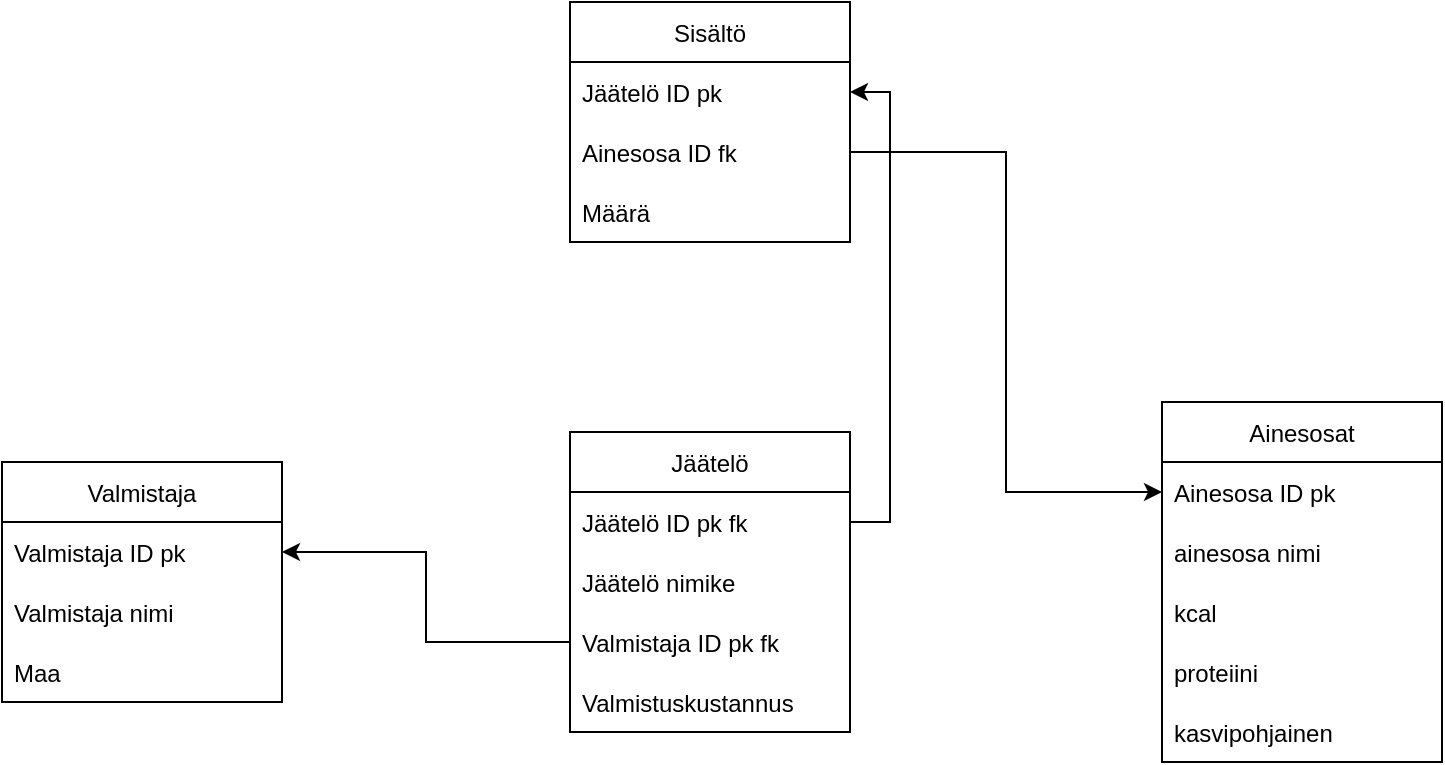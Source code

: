 <mxfile version="17.1.2" type="device"><diagram id="rqlRWHdYnw2tCzF-8GZB" name="Page-1"><mxGraphModel dx="1209" dy="739" grid="1" gridSize="10" guides="1" tooltips="1" connect="1" arrows="1" fold="1" page="1" pageScale="1" pageWidth="827" pageHeight="1169" math="0" shadow="0"><root><mxCell id="0"/><mxCell id="1" parent="0"/><mxCell id="TKKZAaSigAuduZxKZjL1-1" value="Valmistaja" style="swimlane;fontStyle=0;childLayout=stackLayout;horizontal=1;startSize=30;horizontalStack=0;resizeParent=1;resizeParentMax=0;resizeLast=0;collapsible=1;marginBottom=0;" vertex="1" parent="1"><mxGeometry x="60" y="320" width="140" height="120" as="geometry"/></mxCell><mxCell id="TKKZAaSigAuduZxKZjL1-2" value="Valmistaja ID pk " style="text;strokeColor=none;fillColor=none;align=left;verticalAlign=middle;spacingLeft=4;spacingRight=4;overflow=hidden;points=[[0,0.5],[1,0.5]];portConstraint=eastwest;rotatable=0;" vertex="1" parent="TKKZAaSigAuduZxKZjL1-1"><mxGeometry y="30" width="140" height="30" as="geometry"/></mxCell><mxCell id="TKKZAaSigAuduZxKZjL1-3" value="Valmistaja nimi" style="text;strokeColor=none;fillColor=none;align=left;verticalAlign=middle;spacingLeft=4;spacingRight=4;overflow=hidden;points=[[0,0.5],[1,0.5]];portConstraint=eastwest;rotatable=0;" vertex="1" parent="TKKZAaSigAuduZxKZjL1-1"><mxGeometry y="60" width="140" height="30" as="geometry"/></mxCell><mxCell id="TKKZAaSigAuduZxKZjL1-4" value="Maa" style="text;strokeColor=none;fillColor=none;align=left;verticalAlign=middle;spacingLeft=4;spacingRight=4;overflow=hidden;points=[[0,0.5],[1,0.5]];portConstraint=eastwest;rotatable=0;" vertex="1" parent="TKKZAaSigAuduZxKZjL1-1"><mxGeometry y="90" width="140" height="30" as="geometry"/></mxCell><mxCell id="TKKZAaSigAuduZxKZjL1-5" value="Jäätelö" style="swimlane;fontStyle=0;childLayout=stackLayout;horizontal=1;startSize=30;horizontalStack=0;resizeParent=1;resizeParentMax=0;resizeLast=0;collapsible=1;marginBottom=0;" vertex="1" parent="1"><mxGeometry x="344" y="305" width="140" height="150" as="geometry"/></mxCell><mxCell id="TKKZAaSigAuduZxKZjL1-6" value="Jäätelö ID pk fk" style="text;strokeColor=none;fillColor=none;align=left;verticalAlign=middle;spacingLeft=4;spacingRight=4;overflow=hidden;points=[[0,0.5],[1,0.5]];portConstraint=eastwest;rotatable=0;" vertex="1" parent="TKKZAaSigAuduZxKZjL1-5"><mxGeometry y="30" width="140" height="30" as="geometry"/></mxCell><mxCell id="TKKZAaSigAuduZxKZjL1-7" value="Jäätelö nimike" style="text;strokeColor=none;fillColor=none;align=left;verticalAlign=middle;spacingLeft=4;spacingRight=4;overflow=hidden;points=[[0,0.5],[1,0.5]];portConstraint=eastwest;rotatable=0;" vertex="1" parent="TKKZAaSigAuduZxKZjL1-5"><mxGeometry y="60" width="140" height="30" as="geometry"/></mxCell><mxCell id="TKKZAaSigAuduZxKZjL1-8" value="Valmistaja ID pk fk" style="text;strokeColor=none;fillColor=none;align=left;verticalAlign=middle;spacingLeft=4;spacingRight=4;overflow=hidden;points=[[0,0.5],[1,0.5]];portConstraint=eastwest;rotatable=0;" vertex="1" parent="TKKZAaSigAuduZxKZjL1-5"><mxGeometry y="90" width="140" height="30" as="geometry"/></mxCell><mxCell id="TKKZAaSigAuduZxKZjL1-9" value="Valmistuskustannus" style="text;strokeColor=none;fillColor=none;align=left;verticalAlign=middle;spacingLeft=4;spacingRight=4;overflow=hidden;points=[[0,0.5],[1,0.5]];portConstraint=eastwest;rotatable=0;" vertex="1" parent="TKKZAaSigAuduZxKZjL1-5"><mxGeometry y="120" width="140" height="30" as="geometry"/></mxCell><mxCell id="TKKZAaSigAuduZxKZjL1-10" value="Ainesosat" style="swimlane;fontStyle=0;childLayout=stackLayout;horizontal=1;startSize=30;horizontalStack=0;resizeParent=1;resizeParentMax=0;resizeLast=0;collapsible=1;marginBottom=0;" vertex="1" parent="1"><mxGeometry x="640" y="290" width="140" height="180" as="geometry"/></mxCell><mxCell id="TKKZAaSigAuduZxKZjL1-11" value="Ainesosa ID pk" style="text;strokeColor=none;fillColor=none;align=left;verticalAlign=middle;spacingLeft=4;spacingRight=4;overflow=hidden;points=[[0,0.5],[1,0.5]];portConstraint=eastwest;rotatable=0;" vertex="1" parent="TKKZAaSigAuduZxKZjL1-10"><mxGeometry y="30" width="140" height="30" as="geometry"/></mxCell><mxCell id="TKKZAaSigAuduZxKZjL1-12" value="ainesosa nimi" style="text;strokeColor=none;fillColor=none;align=left;verticalAlign=middle;spacingLeft=4;spacingRight=4;overflow=hidden;points=[[0,0.5],[1,0.5]];portConstraint=eastwest;rotatable=0;" vertex="1" parent="TKKZAaSigAuduZxKZjL1-10"><mxGeometry y="60" width="140" height="30" as="geometry"/></mxCell><mxCell id="TKKZAaSigAuduZxKZjL1-13" value="kcal    " style="text;strokeColor=none;fillColor=none;align=left;verticalAlign=middle;spacingLeft=4;spacingRight=4;overflow=hidden;points=[[0,0.5],[1,0.5]];portConstraint=eastwest;rotatable=0;" vertex="1" parent="TKKZAaSigAuduZxKZjL1-10"><mxGeometry y="90" width="140" height="30" as="geometry"/></mxCell><mxCell id="TKKZAaSigAuduZxKZjL1-14" value="proteiini" style="text;strokeColor=none;fillColor=none;align=left;verticalAlign=middle;spacingLeft=4;spacingRight=4;overflow=hidden;points=[[0,0.5],[1,0.5]];portConstraint=eastwest;rotatable=0;" vertex="1" parent="TKKZAaSigAuduZxKZjL1-10"><mxGeometry y="120" width="140" height="30" as="geometry"/></mxCell><mxCell id="TKKZAaSigAuduZxKZjL1-15" value="kasvipohjainen" style="text;strokeColor=none;fillColor=none;align=left;verticalAlign=middle;spacingLeft=4;spacingRight=4;overflow=hidden;points=[[0,0.5],[1,0.5]];portConstraint=eastwest;rotatable=0;" vertex="1" parent="TKKZAaSigAuduZxKZjL1-10"><mxGeometry y="150" width="140" height="30" as="geometry"/></mxCell><mxCell id="TKKZAaSigAuduZxKZjL1-16" value="Sisältö" style="swimlane;fontStyle=0;childLayout=stackLayout;horizontal=1;startSize=30;horizontalStack=0;resizeParent=1;resizeParentMax=0;resizeLast=0;collapsible=1;marginBottom=0;" vertex="1" parent="1"><mxGeometry x="344" y="90" width="140" height="120" as="geometry"/></mxCell><mxCell id="TKKZAaSigAuduZxKZjL1-17" value="Jäätelö ID pk" style="text;strokeColor=none;fillColor=none;align=left;verticalAlign=middle;spacingLeft=4;spacingRight=4;overflow=hidden;points=[[0,0.5],[1,0.5]];portConstraint=eastwest;rotatable=0;" vertex="1" parent="TKKZAaSigAuduZxKZjL1-16"><mxGeometry y="30" width="140" height="30" as="geometry"/></mxCell><mxCell id="TKKZAaSigAuduZxKZjL1-18" value="Ainesosa ID fk" style="text;strokeColor=none;fillColor=none;align=left;verticalAlign=middle;spacingLeft=4;spacingRight=4;overflow=hidden;points=[[0,0.5],[1,0.5]];portConstraint=eastwest;rotatable=0;" vertex="1" parent="TKKZAaSigAuduZxKZjL1-16"><mxGeometry y="60" width="140" height="30" as="geometry"/></mxCell><mxCell id="TKKZAaSigAuduZxKZjL1-19" value="Määrä" style="text;strokeColor=none;fillColor=none;align=left;verticalAlign=middle;spacingLeft=4;spacingRight=4;overflow=hidden;points=[[0,0.5],[1,0.5]];portConstraint=eastwest;rotatable=0;" vertex="1" parent="TKKZAaSigAuduZxKZjL1-16"><mxGeometry y="90" width="140" height="30" as="geometry"/></mxCell><mxCell id="TKKZAaSigAuduZxKZjL1-20" style="edgeStyle=orthogonalEdgeStyle;rounded=0;orthogonalLoop=1;jettySize=auto;html=1;exitX=0;exitY=0.5;exitDx=0;exitDy=0;entryX=1;entryY=0.5;entryDx=0;entryDy=0;" edge="1" parent="1" source="TKKZAaSigAuduZxKZjL1-8" target="TKKZAaSigAuduZxKZjL1-2"><mxGeometry relative="1" as="geometry"/></mxCell><mxCell id="TKKZAaSigAuduZxKZjL1-21" style="edgeStyle=orthogonalEdgeStyle;rounded=0;orthogonalLoop=1;jettySize=auto;html=1;exitX=1;exitY=0.5;exitDx=0;exitDy=0;entryX=1;entryY=0.5;entryDx=0;entryDy=0;" edge="1" parent="1" source="TKKZAaSigAuduZxKZjL1-6" target="TKKZAaSigAuduZxKZjL1-17"><mxGeometry relative="1" as="geometry"/></mxCell><mxCell id="TKKZAaSigAuduZxKZjL1-22" style="edgeStyle=orthogonalEdgeStyle;rounded=0;orthogonalLoop=1;jettySize=auto;html=1;exitX=1;exitY=0.5;exitDx=0;exitDy=0;entryX=0;entryY=0.5;entryDx=0;entryDy=0;" edge="1" parent="1" source="TKKZAaSigAuduZxKZjL1-18" target="TKKZAaSigAuduZxKZjL1-11"><mxGeometry relative="1" as="geometry"/></mxCell></root></mxGraphModel></diagram></mxfile>